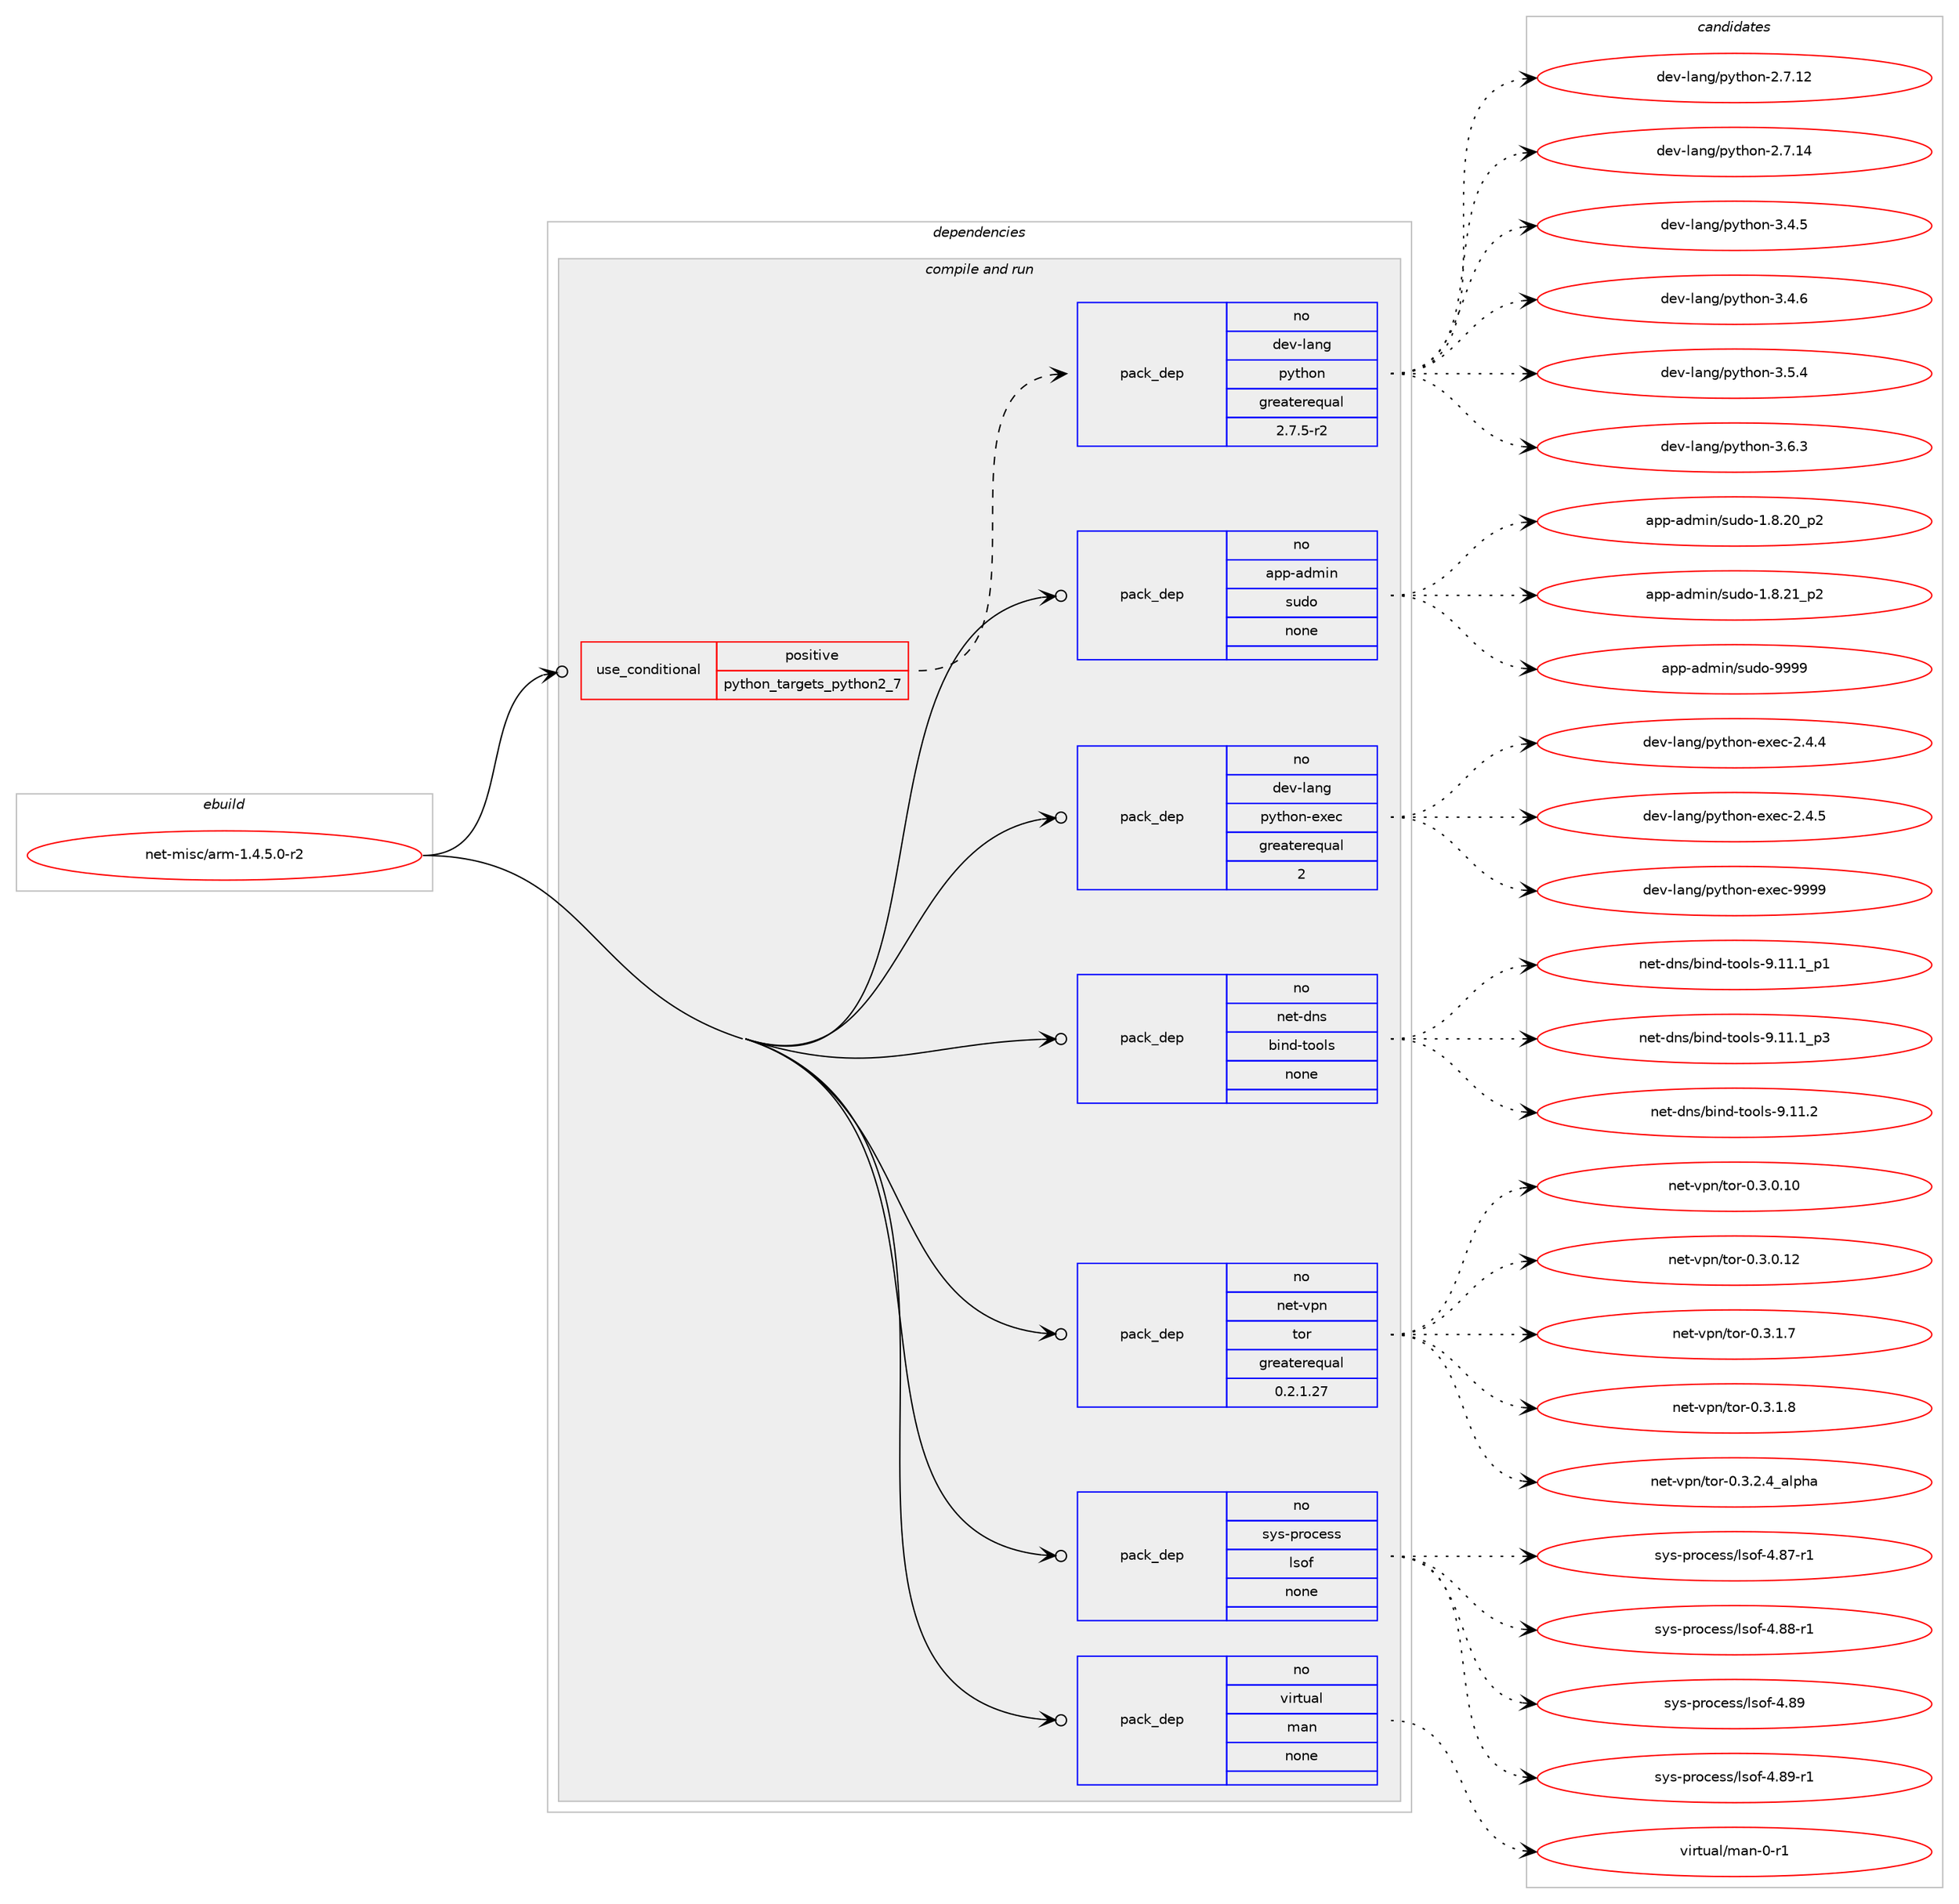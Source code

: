 digraph prolog {

# *************
# Graph options
# *************

newrank=true;
concentrate=true;
compound=true;
graph [rankdir=LR,fontname=Helvetica,fontsize=10,ranksep=1.5];#, ranksep=2.5, nodesep=0.2];
edge  [arrowhead=vee];
node  [fontname=Helvetica,fontsize=10];

# **********
# The ebuild
# **********

subgraph cluster_leftcol {
color=gray;
rank=same;
label=<<i>ebuild</i>>;
id [label="net-misc/arm-1.4.5.0-r2", color=red, width=4, href="../net-misc/arm-1.4.5.0-r2.svg"];
}

# ****************
# The dependencies
# ****************

subgraph cluster_midcol {
color=gray;
label=<<i>dependencies</i>>;
subgraph cluster_compile {
fillcolor="#eeeeee";
style=filled;
label=<<i>compile</i>>;
}
subgraph cluster_compileandrun {
fillcolor="#eeeeee";
style=filled;
label=<<i>compile and run</i>>;
subgraph cond104779 {
dependency423019 [label=<<TABLE BORDER="0" CELLBORDER="1" CELLSPACING="0" CELLPADDING="4"><TR><TD ROWSPAN="3" CELLPADDING="10">use_conditional</TD></TR><TR><TD>positive</TD></TR><TR><TD>python_targets_python2_7</TD></TR></TABLE>>, shape=none, color=red];
subgraph pack311100 {
dependency423020 [label=<<TABLE BORDER="0" CELLBORDER="1" CELLSPACING="0" CELLPADDING="4" WIDTH="220"><TR><TD ROWSPAN="6" CELLPADDING="30">pack_dep</TD></TR><TR><TD WIDTH="110">no</TD></TR><TR><TD>dev-lang</TD></TR><TR><TD>python</TD></TR><TR><TD>greaterequal</TD></TR><TR><TD>2.7.5-r2</TD></TR></TABLE>>, shape=none, color=blue];
}
dependency423019:e -> dependency423020:w [weight=20,style="dashed",arrowhead="vee"];
}
id:e -> dependency423019:w [weight=20,style="solid",arrowhead="odotvee"];
subgraph pack311101 {
dependency423021 [label=<<TABLE BORDER="0" CELLBORDER="1" CELLSPACING="0" CELLPADDING="4" WIDTH="220"><TR><TD ROWSPAN="6" CELLPADDING="30">pack_dep</TD></TR><TR><TD WIDTH="110">no</TD></TR><TR><TD>app-admin</TD></TR><TR><TD>sudo</TD></TR><TR><TD>none</TD></TR><TR><TD></TD></TR></TABLE>>, shape=none, color=blue];
}
id:e -> dependency423021:w [weight=20,style="solid",arrowhead="odotvee"];
subgraph pack311102 {
dependency423022 [label=<<TABLE BORDER="0" CELLBORDER="1" CELLSPACING="0" CELLPADDING="4" WIDTH="220"><TR><TD ROWSPAN="6" CELLPADDING="30">pack_dep</TD></TR><TR><TD WIDTH="110">no</TD></TR><TR><TD>dev-lang</TD></TR><TR><TD>python-exec</TD></TR><TR><TD>greaterequal</TD></TR><TR><TD>2</TD></TR></TABLE>>, shape=none, color=blue];
}
id:e -> dependency423022:w [weight=20,style="solid",arrowhead="odotvee"];
subgraph pack311103 {
dependency423023 [label=<<TABLE BORDER="0" CELLBORDER="1" CELLSPACING="0" CELLPADDING="4" WIDTH="220"><TR><TD ROWSPAN="6" CELLPADDING="30">pack_dep</TD></TR><TR><TD WIDTH="110">no</TD></TR><TR><TD>net-dns</TD></TR><TR><TD>bind-tools</TD></TR><TR><TD>none</TD></TR><TR><TD></TD></TR></TABLE>>, shape=none, color=blue];
}
id:e -> dependency423023:w [weight=20,style="solid",arrowhead="odotvee"];
subgraph pack311104 {
dependency423024 [label=<<TABLE BORDER="0" CELLBORDER="1" CELLSPACING="0" CELLPADDING="4" WIDTH="220"><TR><TD ROWSPAN="6" CELLPADDING="30">pack_dep</TD></TR><TR><TD WIDTH="110">no</TD></TR><TR><TD>net-vpn</TD></TR><TR><TD>tor</TD></TR><TR><TD>greaterequal</TD></TR><TR><TD>0.2.1.27</TD></TR></TABLE>>, shape=none, color=blue];
}
id:e -> dependency423024:w [weight=20,style="solid",arrowhead="odotvee"];
subgraph pack311105 {
dependency423025 [label=<<TABLE BORDER="0" CELLBORDER="1" CELLSPACING="0" CELLPADDING="4" WIDTH="220"><TR><TD ROWSPAN="6" CELLPADDING="30">pack_dep</TD></TR><TR><TD WIDTH="110">no</TD></TR><TR><TD>sys-process</TD></TR><TR><TD>lsof</TD></TR><TR><TD>none</TD></TR><TR><TD></TD></TR></TABLE>>, shape=none, color=blue];
}
id:e -> dependency423025:w [weight=20,style="solid",arrowhead="odotvee"];
subgraph pack311106 {
dependency423026 [label=<<TABLE BORDER="0" CELLBORDER="1" CELLSPACING="0" CELLPADDING="4" WIDTH="220"><TR><TD ROWSPAN="6" CELLPADDING="30">pack_dep</TD></TR><TR><TD WIDTH="110">no</TD></TR><TR><TD>virtual</TD></TR><TR><TD>man</TD></TR><TR><TD>none</TD></TR><TR><TD></TD></TR></TABLE>>, shape=none, color=blue];
}
id:e -> dependency423026:w [weight=20,style="solid",arrowhead="odotvee"];
}
subgraph cluster_run {
fillcolor="#eeeeee";
style=filled;
label=<<i>run</i>>;
}
}

# **************
# The candidates
# **************

subgraph cluster_choices {
rank=same;
color=gray;
label=<<i>candidates</i>>;

subgraph choice311100 {
color=black;
nodesep=1;
choice10010111845108971101034711212111610411111045504655464950 [label="dev-lang/python-2.7.12", color=red, width=4,href="../dev-lang/python-2.7.12.svg"];
choice10010111845108971101034711212111610411111045504655464952 [label="dev-lang/python-2.7.14", color=red, width=4,href="../dev-lang/python-2.7.14.svg"];
choice100101118451089711010347112121116104111110455146524653 [label="dev-lang/python-3.4.5", color=red, width=4,href="../dev-lang/python-3.4.5.svg"];
choice100101118451089711010347112121116104111110455146524654 [label="dev-lang/python-3.4.6", color=red, width=4,href="../dev-lang/python-3.4.6.svg"];
choice100101118451089711010347112121116104111110455146534652 [label="dev-lang/python-3.5.4", color=red, width=4,href="../dev-lang/python-3.5.4.svg"];
choice100101118451089711010347112121116104111110455146544651 [label="dev-lang/python-3.6.3", color=red, width=4,href="../dev-lang/python-3.6.3.svg"];
dependency423020:e -> choice10010111845108971101034711212111610411111045504655464950:w [style=dotted,weight="100"];
dependency423020:e -> choice10010111845108971101034711212111610411111045504655464952:w [style=dotted,weight="100"];
dependency423020:e -> choice100101118451089711010347112121116104111110455146524653:w [style=dotted,weight="100"];
dependency423020:e -> choice100101118451089711010347112121116104111110455146524654:w [style=dotted,weight="100"];
dependency423020:e -> choice100101118451089711010347112121116104111110455146534652:w [style=dotted,weight="100"];
dependency423020:e -> choice100101118451089711010347112121116104111110455146544651:w [style=dotted,weight="100"];
}
subgraph choice311101 {
color=black;
nodesep=1;
choice97112112459710010910511047115117100111454946564650489511250 [label="app-admin/sudo-1.8.20_p2", color=red, width=4,href="../app-admin/sudo-1.8.20_p2.svg"];
choice97112112459710010910511047115117100111454946564650499511250 [label="app-admin/sudo-1.8.21_p2", color=red, width=4,href="../app-admin/sudo-1.8.21_p2.svg"];
choice971121124597100109105110471151171001114557575757 [label="app-admin/sudo-9999", color=red, width=4,href="../app-admin/sudo-9999.svg"];
dependency423021:e -> choice97112112459710010910511047115117100111454946564650489511250:w [style=dotted,weight="100"];
dependency423021:e -> choice97112112459710010910511047115117100111454946564650499511250:w [style=dotted,weight="100"];
dependency423021:e -> choice971121124597100109105110471151171001114557575757:w [style=dotted,weight="100"];
}
subgraph choice311102 {
color=black;
nodesep=1;
choice1001011184510897110103471121211161041111104510112010199455046524652 [label="dev-lang/python-exec-2.4.4", color=red, width=4,href="../dev-lang/python-exec-2.4.4.svg"];
choice1001011184510897110103471121211161041111104510112010199455046524653 [label="dev-lang/python-exec-2.4.5", color=red, width=4,href="../dev-lang/python-exec-2.4.5.svg"];
choice10010111845108971101034711212111610411111045101120101994557575757 [label="dev-lang/python-exec-9999", color=red, width=4,href="../dev-lang/python-exec-9999.svg"];
dependency423022:e -> choice1001011184510897110103471121211161041111104510112010199455046524652:w [style=dotted,weight="100"];
dependency423022:e -> choice1001011184510897110103471121211161041111104510112010199455046524653:w [style=dotted,weight="100"];
dependency423022:e -> choice10010111845108971101034711212111610411111045101120101994557575757:w [style=dotted,weight="100"];
}
subgraph choice311103 {
color=black;
nodesep=1;
choice11010111645100110115479810511010045116111111108115455746494946499511249 [label="net-dns/bind-tools-9.11.1_p1", color=red, width=4,href="../net-dns/bind-tools-9.11.1_p1.svg"];
choice11010111645100110115479810511010045116111111108115455746494946499511251 [label="net-dns/bind-tools-9.11.1_p3", color=red, width=4,href="../net-dns/bind-tools-9.11.1_p3.svg"];
choice1101011164510011011547981051101004511611111110811545574649494650 [label="net-dns/bind-tools-9.11.2", color=red, width=4,href="../net-dns/bind-tools-9.11.2.svg"];
dependency423023:e -> choice11010111645100110115479810511010045116111111108115455746494946499511249:w [style=dotted,weight="100"];
dependency423023:e -> choice11010111645100110115479810511010045116111111108115455746494946499511251:w [style=dotted,weight="100"];
dependency423023:e -> choice1101011164510011011547981051101004511611111110811545574649494650:w [style=dotted,weight="100"];
}
subgraph choice311104 {
color=black;
nodesep=1;
choice1101011164511811211047116111114454846514648464948 [label="net-vpn/tor-0.3.0.10", color=red, width=4,href="../net-vpn/tor-0.3.0.10.svg"];
choice1101011164511811211047116111114454846514648464950 [label="net-vpn/tor-0.3.0.12", color=red, width=4,href="../net-vpn/tor-0.3.0.12.svg"];
choice11010111645118112110471161111144548465146494655 [label="net-vpn/tor-0.3.1.7", color=red, width=4,href="../net-vpn/tor-0.3.1.7.svg"];
choice11010111645118112110471161111144548465146494656 [label="net-vpn/tor-0.3.1.8", color=red, width=4,href="../net-vpn/tor-0.3.1.8.svg"];
choice11010111645118112110471161111144548465146504652959710811210497 [label="net-vpn/tor-0.3.2.4_alpha", color=red, width=4,href="../net-vpn/tor-0.3.2.4_alpha.svg"];
dependency423024:e -> choice1101011164511811211047116111114454846514648464948:w [style=dotted,weight="100"];
dependency423024:e -> choice1101011164511811211047116111114454846514648464950:w [style=dotted,weight="100"];
dependency423024:e -> choice11010111645118112110471161111144548465146494655:w [style=dotted,weight="100"];
dependency423024:e -> choice11010111645118112110471161111144548465146494656:w [style=dotted,weight="100"];
dependency423024:e -> choice11010111645118112110471161111144548465146504652959710811210497:w [style=dotted,weight="100"];
}
subgraph choice311105 {
color=black;
nodesep=1;
choice11512111545112114111991011151154710811511110245524656554511449 [label="sys-process/lsof-4.87-r1", color=red, width=4,href="../sys-process/lsof-4.87-r1.svg"];
choice11512111545112114111991011151154710811511110245524656564511449 [label="sys-process/lsof-4.88-r1", color=red, width=4,href="../sys-process/lsof-4.88-r1.svg"];
choice1151211154511211411199101115115471081151111024552465657 [label="sys-process/lsof-4.89", color=red, width=4,href="../sys-process/lsof-4.89.svg"];
choice11512111545112114111991011151154710811511110245524656574511449 [label="sys-process/lsof-4.89-r1", color=red, width=4,href="../sys-process/lsof-4.89-r1.svg"];
dependency423025:e -> choice11512111545112114111991011151154710811511110245524656554511449:w [style=dotted,weight="100"];
dependency423025:e -> choice11512111545112114111991011151154710811511110245524656564511449:w [style=dotted,weight="100"];
dependency423025:e -> choice1151211154511211411199101115115471081151111024552465657:w [style=dotted,weight="100"];
dependency423025:e -> choice11512111545112114111991011151154710811511110245524656574511449:w [style=dotted,weight="100"];
}
subgraph choice311106 {
color=black;
nodesep=1;
choice11810511411611797108471099711045484511449 [label="virtual/man-0-r1", color=red, width=4,href="../virtual/man-0-r1.svg"];
dependency423026:e -> choice11810511411611797108471099711045484511449:w [style=dotted,weight="100"];
}
}

}
